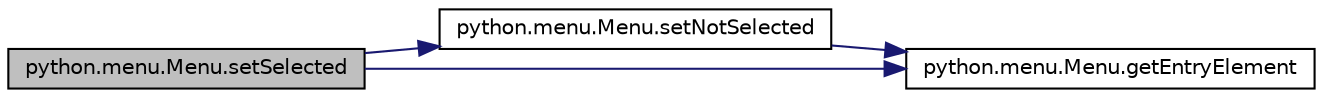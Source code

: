 digraph G
{
  edge [fontname="Helvetica",fontsize="10",labelfontname="Helvetica",labelfontsize="10"];
  node [fontname="Helvetica",fontsize="10",shape=record];
  rankdir="LR";
  Node1 [label="python.menu.Menu.setSelected",height=0.2,width=0.4,color="black", fillcolor="grey75", style="filled" fontcolor="black"];
  Node1 -> Node2 [color="midnightblue",fontsize="10",style="solid",fontname="Helvetica"];
  Node2 [label="python.menu.Menu.setNotSelected",height=0.2,width=0.4,color="black", fillcolor="white", style="filled",URL="$classpython_1_1menu_1_1_menu.html#a4ee6f4214e76989f608c30294302673a"];
  Node2 -> Node3 [color="midnightblue",fontsize="10",style="solid",fontname="Helvetica"];
  Node3 [label="python.menu.Menu.getEntryElement",height=0.2,width=0.4,color="black", fillcolor="white", style="filled",URL="$classpython_1_1menu_1_1_menu.html#ab429f52dd4c2ab9f96d6d14542e9a5a3"];
  Node1 -> Node3 [color="midnightblue",fontsize="10",style="solid",fontname="Helvetica"];
}
